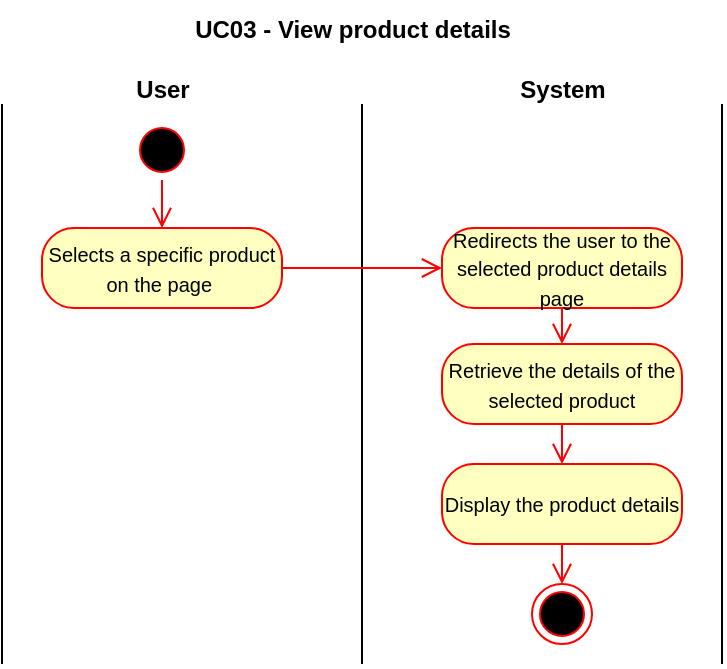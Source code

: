 <mxfile version="26.1.1">
  <diagram name="Page-1" id="e7e014a7-5840-1c2e-5031-d8a46d1fe8dd">
    <mxGraphModel dx="1036" dy="606" grid="1" gridSize="10" guides="1" tooltips="1" connect="1" arrows="1" fold="1" page="1" pageScale="1" pageWidth="1169" pageHeight="826" background="none" math="0" shadow="0">
      <root>
        <mxCell id="0" />
        <mxCell id="1" parent="0" />
        <mxCell id="4YK71g34pKvKFQ2VFF6N-1" value="" style="endArrow=none;html=1;rounded=0;" edge="1" parent="1">
          <mxGeometry width="50" height="50" relative="1" as="geometry">
            <mxPoint x="1100" y="360" as="sourcePoint" />
            <mxPoint x="1100" y="80" as="targetPoint" />
          </mxGeometry>
        </mxCell>
        <mxCell id="4YK71g34pKvKFQ2VFF6N-2" value="" style="endArrow=none;html=1;rounded=0;" edge="1" parent="1">
          <mxGeometry width="50" height="50" relative="1" as="geometry">
            <mxPoint x="1280" y="360" as="sourcePoint" />
            <mxPoint x="1280" y="80" as="targetPoint" />
          </mxGeometry>
        </mxCell>
        <mxCell id="4YK71g34pKvKFQ2VFF6N-3" value="" style="endArrow=none;html=1;rounded=0;" edge="1" parent="1">
          <mxGeometry width="50" height="50" relative="1" as="geometry">
            <mxPoint x="1460" y="360" as="sourcePoint" />
            <mxPoint x="1460" y="80" as="targetPoint" />
          </mxGeometry>
        </mxCell>
        <mxCell id="4YK71g34pKvKFQ2VFF6N-4" value="&lt;b&gt;User&lt;/b&gt;" style="text;html=1;align=center;verticalAlign=middle;resizable=0;points=[];autosize=1;strokeColor=none;fillColor=none;" vertex="1" parent="1">
          <mxGeometry x="1155" y="58" width="50" height="30" as="geometry" />
        </mxCell>
        <mxCell id="4YK71g34pKvKFQ2VFF6N-5" value="&lt;b&gt;System&lt;/b&gt;" style="text;html=1;align=center;verticalAlign=middle;resizable=0;points=[];autosize=1;strokeColor=none;fillColor=none;" vertex="1" parent="1">
          <mxGeometry x="1345" y="58" width="70" height="30" as="geometry" />
        </mxCell>
        <mxCell id="4YK71g34pKvKFQ2VFF6N-6" value="UC03 - View product details" style="text;html=1;align=center;verticalAlign=middle;resizable=0;points=[];autosize=1;strokeColor=none;fillColor=none;fontStyle=1" vertex="1" parent="1">
          <mxGeometry x="1190" y="28" width="170" height="30" as="geometry" />
        </mxCell>
        <mxCell id="4YK71g34pKvKFQ2VFF6N-7" value="" style="ellipse;html=1;shape=startState;fillColor=#000000;strokeColor=#ff0000;" vertex="1" parent="1">
          <mxGeometry x="1165" y="88" width="30" height="30" as="geometry" />
        </mxCell>
        <mxCell id="4YK71g34pKvKFQ2VFF6N-8" value="" style="edgeStyle=orthogonalEdgeStyle;html=1;verticalAlign=bottom;endArrow=open;endSize=8;strokeColor=#ff0000;rounded=0;" edge="1" source="4YK71g34pKvKFQ2VFF6N-7" parent="1" target="4YK71g34pKvKFQ2VFF6N-9">
          <mxGeometry relative="1" as="geometry">
            <mxPoint x="1180" y="178" as="targetPoint" />
          </mxGeometry>
        </mxCell>
        <mxCell id="4YK71g34pKvKFQ2VFF6N-9" value="&lt;span style=&quot;font-size: 10px;&quot;&gt;Selects a specific product on the page&amp;nbsp;&lt;/span&gt;" style="rounded=1;whiteSpace=wrap;html=1;arcSize=40;fontColor=#000000;fillColor=#ffffc0;strokeColor=#ff0000;" vertex="1" parent="1">
          <mxGeometry x="1120" y="142" width="120" height="40" as="geometry" />
        </mxCell>
        <mxCell id="4YK71g34pKvKFQ2VFF6N-10" value="" style="edgeStyle=orthogonalEdgeStyle;html=1;verticalAlign=bottom;endArrow=open;endSize=8;strokeColor=#ff0000;rounded=0;" edge="1" source="4YK71g34pKvKFQ2VFF6N-9" parent="1" target="4YK71g34pKvKFQ2VFF6N-11">
          <mxGeometry relative="1" as="geometry">
            <mxPoint x="1180" y="242" as="targetPoint" />
          </mxGeometry>
        </mxCell>
        <mxCell id="4YK71g34pKvKFQ2VFF6N-11" value="&lt;font style=&quot;font-size: 10px;&quot;&gt;Redirects&lt;/font&gt;&lt;span style=&quot;font-size: 10px;&quot;&gt;&amp;nbsp;the user to the selected product details page&lt;/span&gt;" style="rounded=1;whiteSpace=wrap;html=1;arcSize=40;fontColor=#000000;fillColor=#ffffc0;strokeColor=#ff0000;" vertex="1" parent="1">
          <mxGeometry x="1320" y="142" width="120" height="40" as="geometry" />
        </mxCell>
        <mxCell id="4YK71g34pKvKFQ2VFF6N-12" value="" style="edgeStyle=orthogonalEdgeStyle;html=1;verticalAlign=bottom;endArrow=open;endSize=8;strokeColor=#ff0000;rounded=0;" edge="1" source="4YK71g34pKvKFQ2VFF6N-11" parent="1" target="4YK71g34pKvKFQ2VFF6N-13">
          <mxGeometry relative="1" as="geometry">
            <mxPoint x="1380" y="242" as="targetPoint" />
          </mxGeometry>
        </mxCell>
        <mxCell id="4YK71g34pKvKFQ2VFF6N-13" value="&lt;span style=&quot;font-size: 10px;&quot;&gt;Retrieve the details of the selected product&lt;/span&gt;" style="rounded=1;whiteSpace=wrap;html=1;arcSize=40;fontColor=#000000;fillColor=#ffffc0;strokeColor=#ff0000;" vertex="1" parent="1">
          <mxGeometry x="1320" y="200" width="120" height="40" as="geometry" />
        </mxCell>
        <mxCell id="4YK71g34pKvKFQ2VFF6N-14" value="" style="edgeStyle=orthogonalEdgeStyle;html=1;verticalAlign=bottom;endArrow=open;endSize=8;strokeColor=#ff0000;rounded=0;" edge="1" source="4YK71g34pKvKFQ2VFF6N-13" parent="1" target="4YK71g34pKvKFQ2VFF6N-15">
          <mxGeometry relative="1" as="geometry">
            <mxPoint x="1380" y="300" as="targetPoint" />
          </mxGeometry>
        </mxCell>
        <mxCell id="4YK71g34pKvKFQ2VFF6N-15" value="&lt;span style=&quot;font-size: 10px;&quot;&gt;Display the product details&lt;/span&gt;" style="rounded=1;whiteSpace=wrap;html=1;arcSize=40;fontColor=#000000;fillColor=#ffffc0;strokeColor=#ff0000;" vertex="1" parent="1">
          <mxGeometry x="1320" y="260" width="120" height="40" as="geometry" />
        </mxCell>
        <mxCell id="4YK71g34pKvKFQ2VFF6N-16" value="" style="edgeStyle=orthogonalEdgeStyle;html=1;verticalAlign=bottom;endArrow=open;endSize=8;strokeColor=#ff0000;rounded=0;" edge="1" source="4YK71g34pKvKFQ2VFF6N-15" parent="1" target="4YK71g34pKvKFQ2VFF6N-17">
          <mxGeometry relative="1" as="geometry">
            <mxPoint x="1380" y="340" as="targetPoint" />
          </mxGeometry>
        </mxCell>
        <mxCell id="4YK71g34pKvKFQ2VFF6N-17" value="" style="ellipse;html=1;shape=endState;fillColor=#000000;strokeColor=#ff0000;" vertex="1" parent="1">
          <mxGeometry x="1365" y="320" width="30" height="30" as="geometry" />
        </mxCell>
      </root>
    </mxGraphModel>
  </diagram>
</mxfile>
